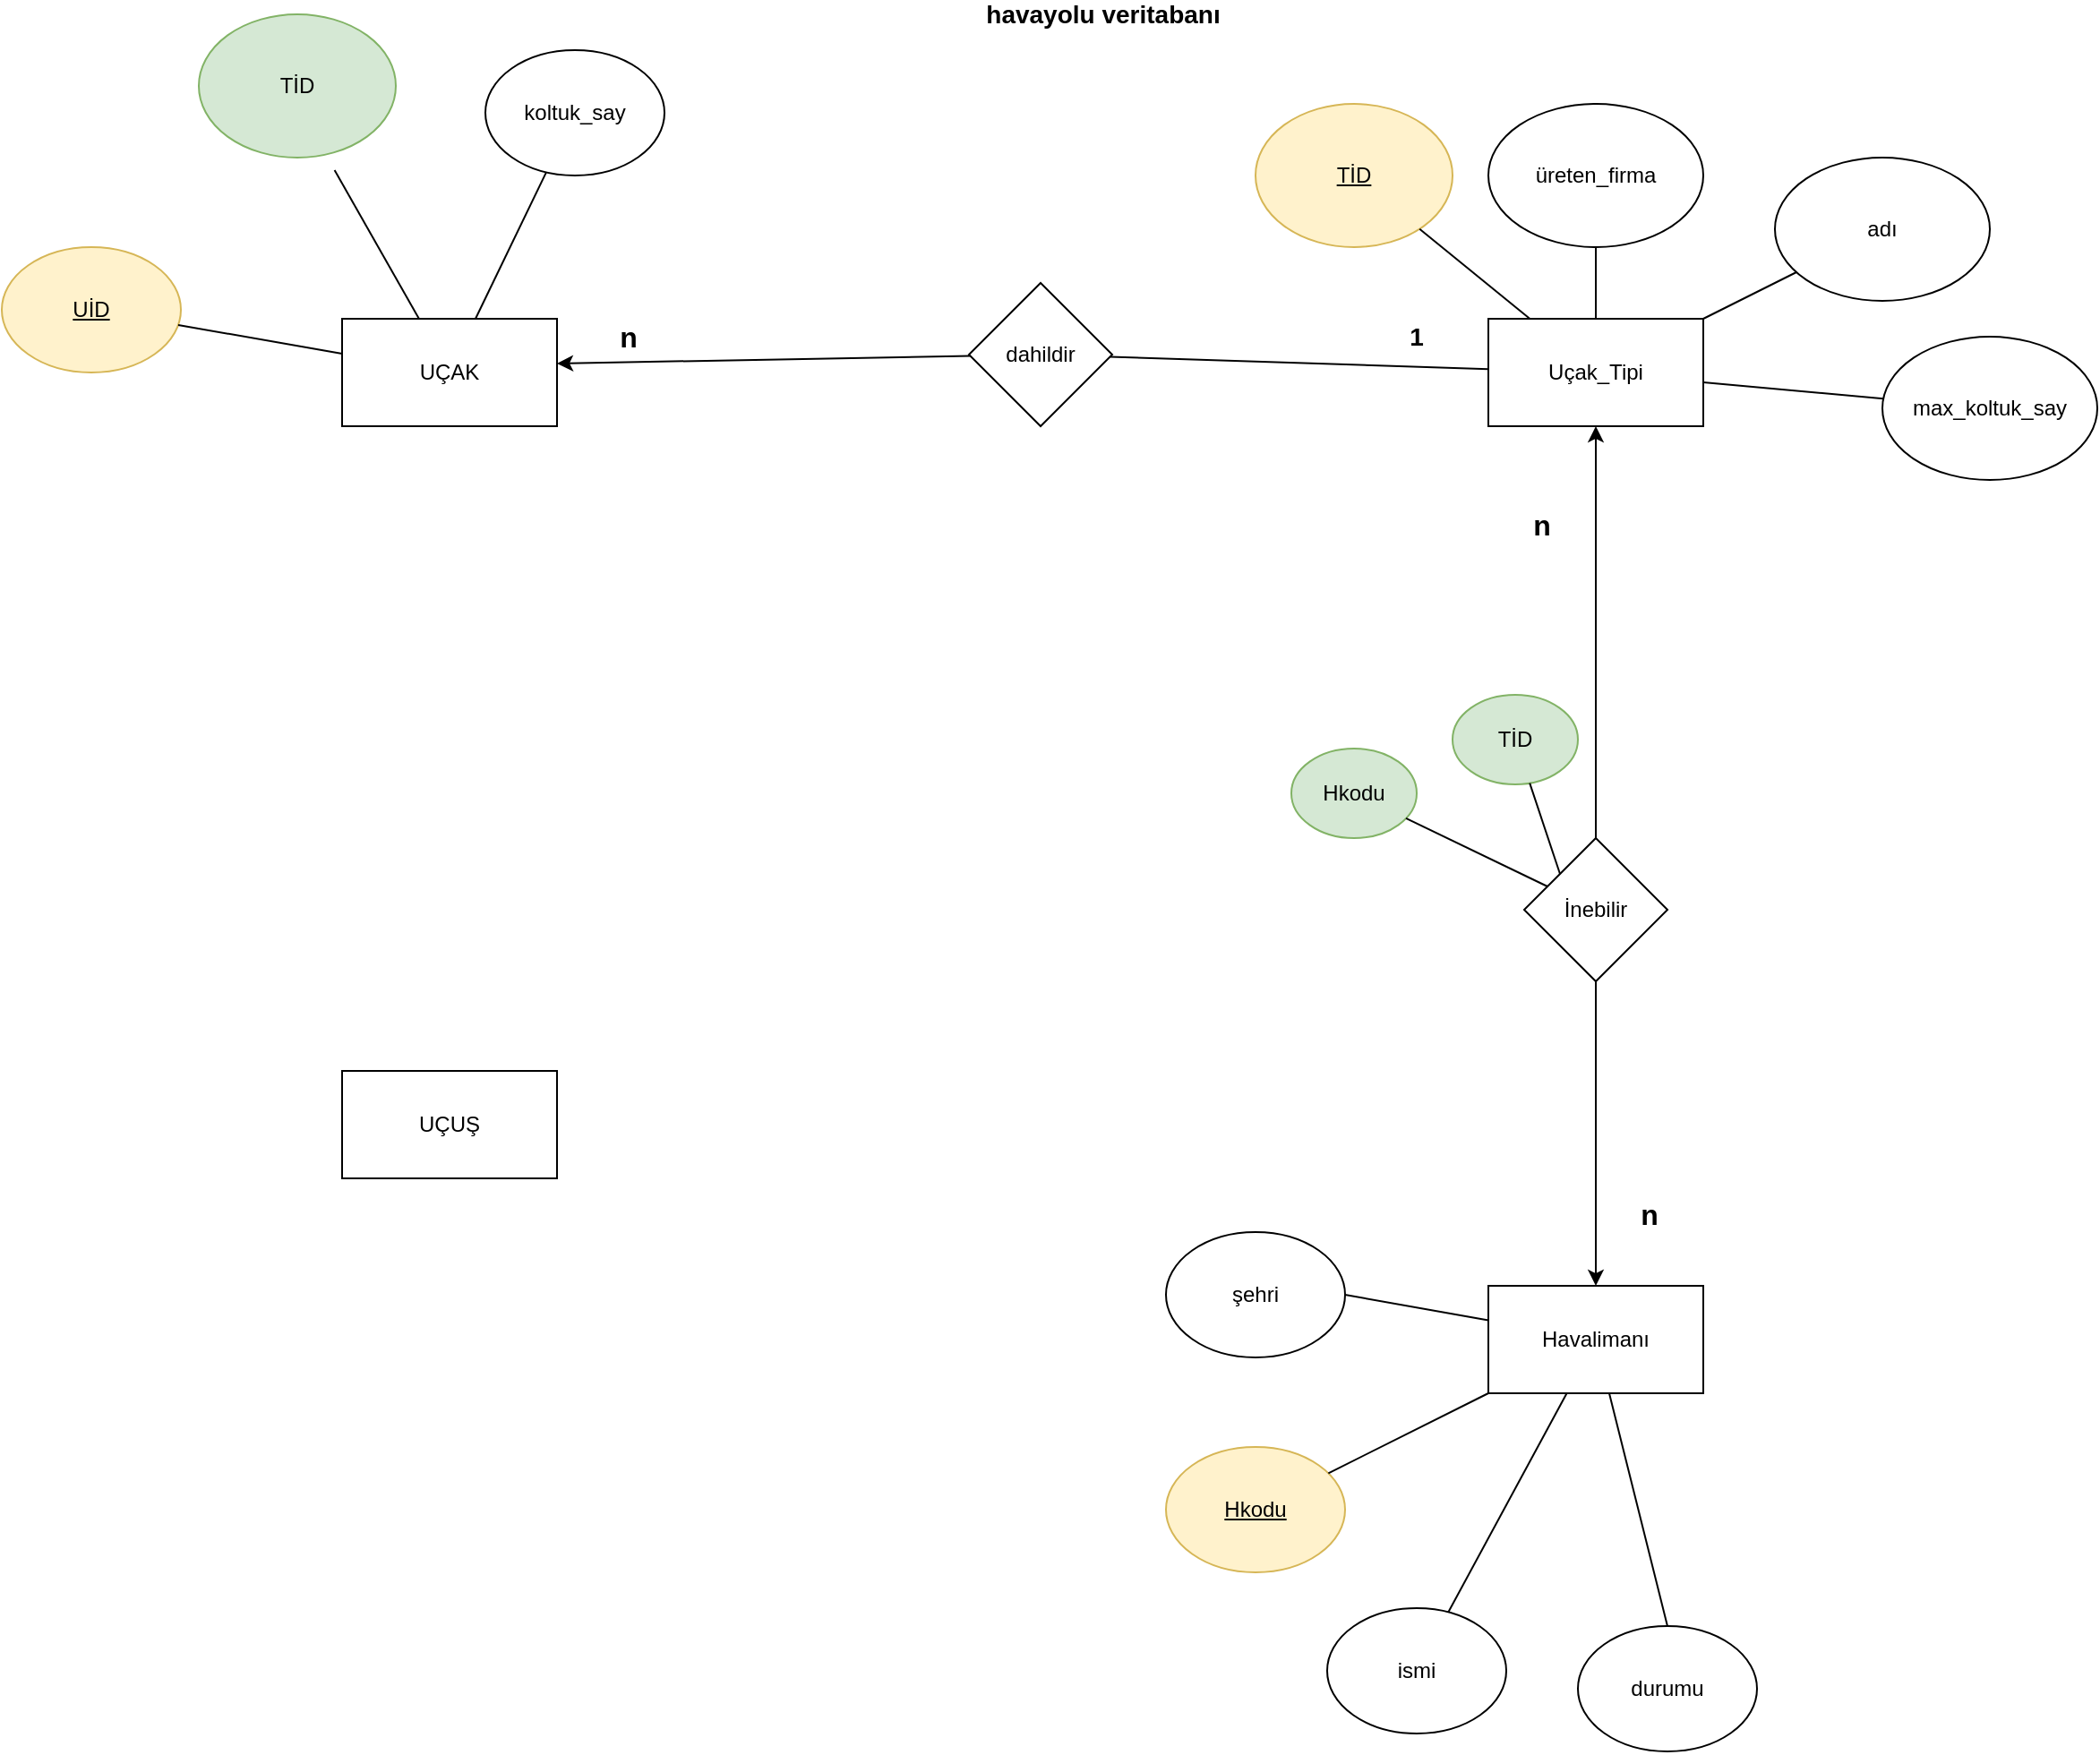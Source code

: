 <mxfile version="13.10.6" type="github">
  <diagram id="0AcadHBNV7i5b8CRMNlO" name="Page-1">
    <mxGraphModel dx="2858" dy="1134" grid="1" gridSize="10" guides="1" tooltips="1" connect="1" arrows="1" fold="1" page="1" pageScale="1" pageWidth="827" pageHeight="1169" math="0" shadow="0">
      <root>
        <mxCell id="0" />
        <mxCell id="1" parent="0" />
        <mxCell id="C1efe_BfkFQgYTXYbbcw-14" value="&lt;font style=&quot;font-size: 14px&quot;&gt;&lt;b&gt;havayolu veritabanı&lt;/b&gt;&lt;/font&gt;" style="text;html=1;strokeColor=none;fillColor=none;align=center;verticalAlign=middle;whiteSpace=wrap;rounded=0;" vertex="1" parent="1">
          <mxGeometry x="-120" y="20" width="230" as="geometry" />
        </mxCell>
        <mxCell id="C1efe_BfkFQgYTXYbbcw-15" value="UÇAK" style="rounded=0;whiteSpace=wrap;html=1;" vertex="1" parent="1">
          <mxGeometry x="-430" y="190" width="120" height="60" as="geometry" />
        </mxCell>
        <mxCell id="C1efe_BfkFQgYTXYbbcw-16" value="&lt;u&gt;UİD&lt;/u&gt;" style="ellipse;whiteSpace=wrap;html=1;fillColor=#fff2cc;strokeColor=#d6b656;" vertex="1" parent="1">
          <mxGeometry x="-620" y="150" width="100" height="70" as="geometry" />
        </mxCell>
        <mxCell id="C1efe_BfkFQgYTXYbbcw-17" value="koltuk_say" style="ellipse;whiteSpace=wrap;html=1;" vertex="1" parent="1">
          <mxGeometry x="-350" y="40" width="100" height="70" as="geometry" />
        </mxCell>
        <mxCell id="C1efe_BfkFQgYTXYbbcw-19" value="" style="endArrow=none;html=1;" edge="1" parent="1" source="C1efe_BfkFQgYTXYbbcw-15" target="C1efe_BfkFQgYTXYbbcw-16">
          <mxGeometry width="50" height="50" relative="1" as="geometry">
            <mxPoint x="-570" y="230" as="sourcePoint" />
            <mxPoint x="-520" y="180" as="targetPoint" />
          </mxGeometry>
        </mxCell>
        <mxCell id="C1efe_BfkFQgYTXYbbcw-20" value="" style="endArrow=none;html=1;" edge="1" parent="1" source="C1efe_BfkFQgYTXYbbcw-15" target="C1efe_BfkFQgYTXYbbcw-17">
          <mxGeometry width="50" height="50" relative="1" as="geometry">
            <mxPoint x="-350" y="190" as="sourcePoint" />
            <mxPoint x="-300" y="140" as="targetPoint" />
          </mxGeometry>
        </mxCell>
        <mxCell id="C1efe_BfkFQgYTXYbbcw-22" value="Uçak_Tipi" style="rounded=0;whiteSpace=wrap;html=1;" vertex="1" parent="1">
          <mxGeometry x="210" y="190" width="120" height="60" as="geometry" />
        </mxCell>
        <mxCell id="C1efe_BfkFQgYTXYbbcw-23" value="adı" style="ellipse;whiteSpace=wrap;html=1;" vertex="1" parent="1">
          <mxGeometry x="370" y="100" width="120" height="80" as="geometry" />
        </mxCell>
        <mxCell id="C1efe_BfkFQgYTXYbbcw-24" value="max_koltuk_say" style="ellipse;whiteSpace=wrap;html=1;" vertex="1" parent="1">
          <mxGeometry x="430" y="200" width="120" height="80" as="geometry" />
        </mxCell>
        <mxCell id="C1efe_BfkFQgYTXYbbcw-25" value="üreten_firma" style="ellipse;whiteSpace=wrap;html=1;" vertex="1" parent="1">
          <mxGeometry x="210" y="70" width="120" height="80" as="geometry" />
        </mxCell>
        <mxCell id="C1efe_BfkFQgYTXYbbcw-26" value="" style="endArrow=none;html=1;" edge="1" parent="1" source="C1efe_BfkFQgYTXYbbcw-22" target="C1efe_BfkFQgYTXYbbcw-25">
          <mxGeometry width="50" height="50" relative="1" as="geometry">
            <mxPoint x="160" y="190" as="sourcePoint" />
            <mxPoint x="210" y="140" as="targetPoint" />
          </mxGeometry>
        </mxCell>
        <mxCell id="C1efe_BfkFQgYTXYbbcw-27" value="" style="endArrow=none;html=1;" edge="1" parent="1" source="C1efe_BfkFQgYTXYbbcw-22" target="C1efe_BfkFQgYTXYbbcw-23">
          <mxGeometry width="50" height="50" relative="1" as="geometry">
            <mxPoint x="320" y="280" as="sourcePoint" />
            <mxPoint x="370" y="230" as="targetPoint" />
          </mxGeometry>
        </mxCell>
        <mxCell id="C1efe_BfkFQgYTXYbbcw-28" value="" style="endArrow=none;html=1;" edge="1" parent="1" source="C1efe_BfkFQgYTXYbbcw-22" target="C1efe_BfkFQgYTXYbbcw-24">
          <mxGeometry width="50" height="50" relative="1" as="geometry">
            <mxPoint x="370" y="310" as="sourcePoint" />
            <mxPoint x="420" y="260" as="targetPoint" />
          </mxGeometry>
        </mxCell>
        <mxCell id="C1efe_BfkFQgYTXYbbcw-29" value="Havalimanı" style="rounded=0;whiteSpace=wrap;html=1;" vertex="1" parent="1">
          <mxGeometry x="210" y="730" width="120" height="60" as="geometry" />
        </mxCell>
        <mxCell id="C1efe_BfkFQgYTXYbbcw-30" value="&lt;u&gt;Hkodu&lt;/u&gt;" style="ellipse;whiteSpace=wrap;html=1;fillColor=#fff2cc;strokeColor=#d6b656;" vertex="1" parent="1">
          <mxGeometry x="30" y="820" width="100" height="70" as="geometry" />
        </mxCell>
        <mxCell id="C1efe_BfkFQgYTXYbbcw-31" value="ismi" style="ellipse;whiteSpace=wrap;html=1;" vertex="1" parent="1">
          <mxGeometry x="120" y="910" width="100" height="70" as="geometry" />
        </mxCell>
        <mxCell id="C1efe_BfkFQgYTXYbbcw-32" value="şehri" style="ellipse;whiteSpace=wrap;html=1;" vertex="1" parent="1">
          <mxGeometry x="30" y="700" width="100" height="70" as="geometry" />
        </mxCell>
        <mxCell id="C1efe_BfkFQgYTXYbbcw-33" value="durumu" style="ellipse;whiteSpace=wrap;html=1;" vertex="1" parent="1">
          <mxGeometry x="260" y="920" width="100" height="70" as="geometry" />
        </mxCell>
        <mxCell id="C1efe_BfkFQgYTXYbbcw-34" value="" style="endArrow=none;html=1;exitX=0.5;exitY=0;exitDx=0;exitDy=0;" edge="1" parent="1" source="C1efe_BfkFQgYTXYbbcw-33" target="C1efe_BfkFQgYTXYbbcw-29">
          <mxGeometry width="50" height="50" relative="1" as="geometry">
            <mxPoint x="311.308" y="920.533" as="sourcePoint" />
            <mxPoint x="660" y="610" as="targetPoint" />
          </mxGeometry>
        </mxCell>
        <mxCell id="C1efe_BfkFQgYTXYbbcw-35" value="" style="endArrow=none;html=1;" edge="1" parent="1" source="C1efe_BfkFQgYTXYbbcw-31" target="C1efe_BfkFQgYTXYbbcw-29">
          <mxGeometry width="50" height="50" relative="1" as="geometry">
            <mxPoint x="188.649" y="902.526" as="sourcePoint" />
            <mxPoint x="660" y="610" as="targetPoint" />
          </mxGeometry>
        </mxCell>
        <mxCell id="C1efe_BfkFQgYTXYbbcw-36" value="" style="endArrow=none;html=1;" edge="1" parent="1" source="C1efe_BfkFQgYTXYbbcw-30" target="C1efe_BfkFQgYTXYbbcw-29">
          <mxGeometry width="50" height="50" relative="1" as="geometry">
            <mxPoint x="145" y="840" as="sourcePoint" />
            <mxPoint x="195" y="790" as="targetPoint" />
          </mxGeometry>
        </mxCell>
        <mxCell id="C1efe_BfkFQgYTXYbbcw-37" value="" style="endArrow=none;html=1;exitX=1;exitY=0.5;exitDx=0;exitDy=0;" edge="1" parent="1" source="C1efe_BfkFQgYTXYbbcw-32" target="C1efe_BfkFQgYTXYbbcw-29">
          <mxGeometry width="50" height="50" relative="1" as="geometry">
            <mxPoint x="130" y="810" as="sourcePoint" />
            <mxPoint x="180" y="760" as="targetPoint" />
          </mxGeometry>
        </mxCell>
        <mxCell id="C1efe_BfkFQgYTXYbbcw-38" value="dahildir" style="rhombus;whiteSpace=wrap;html=1;" vertex="1" parent="1">
          <mxGeometry x="-80" y="170" width="80" height="80" as="geometry" />
        </mxCell>
        <mxCell id="C1efe_BfkFQgYTXYbbcw-40" value="&lt;u&gt;TİD&lt;/u&gt;" style="ellipse;whiteSpace=wrap;html=1;fillColor=#fff2cc;strokeColor=#d6b656;" vertex="1" parent="1">
          <mxGeometry x="80" y="70" width="110" height="80" as="geometry" />
        </mxCell>
        <mxCell id="C1efe_BfkFQgYTXYbbcw-41" value="" style="endArrow=none;html=1;" edge="1" parent="1" source="C1efe_BfkFQgYTXYbbcw-22" target="C1efe_BfkFQgYTXYbbcw-40">
          <mxGeometry width="50" height="50" relative="1" as="geometry">
            <mxPoint x="70" y="390" as="sourcePoint" />
            <mxPoint x="120" y="340" as="targetPoint" />
          </mxGeometry>
        </mxCell>
        <mxCell id="C1efe_BfkFQgYTXYbbcw-42" value="" style="endArrow=classic;html=1;" edge="1" parent="1" source="C1efe_BfkFQgYTXYbbcw-38">
          <mxGeometry width="50" height="50" relative="1" as="geometry">
            <mxPoint x="-360" y="265" as="sourcePoint" />
            <mxPoint x="-310" y="215" as="targetPoint" />
          </mxGeometry>
        </mxCell>
        <mxCell id="C1efe_BfkFQgYTXYbbcw-43" value="" style="endArrow=none;html=1;" edge="1" parent="1" source="C1efe_BfkFQgYTXYbbcw-22" target="C1efe_BfkFQgYTXYbbcw-38">
          <mxGeometry width="50" height="50" relative="1" as="geometry">
            <mxPoint x="-170" y="340" as="sourcePoint" />
            <mxPoint x="-90" y="330" as="targetPoint" />
            <Array as="points" />
          </mxGeometry>
        </mxCell>
        <mxCell id="C1efe_BfkFQgYTXYbbcw-44" value="TİD" style="ellipse;whiteSpace=wrap;html=1;fillColor=#d5e8d4;strokeColor=#82b366;" vertex="1" parent="1">
          <mxGeometry x="-510" y="20" width="110" height="80" as="geometry" />
        </mxCell>
        <mxCell id="C1efe_BfkFQgYTXYbbcw-45" value="" style="endArrow=none;html=1;" edge="1" parent="1" source="C1efe_BfkFQgYTXYbbcw-15">
          <mxGeometry width="50" height="50" relative="1" as="geometry">
            <mxPoint x="-40" y="390" as="sourcePoint" />
            <mxPoint x="-434.194" y="107.027" as="targetPoint" />
          </mxGeometry>
        </mxCell>
        <mxCell id="C1efe_BfkFQgYTXYbbcw-46" value="&lt;font style=&quot;font-size: 16px&quot;&gt;&lt;b&gt;n&lt;/b&gt;&lt;/font&gt;" style="text;html=1;strokeColor=none;fillColor=none;align=center;verticalAlign=middle;whiteSpace=wrap;rounded=0;" vertex="1" parent="1">
          <mxGeometry x="-290" y="190" width="40" height="20" as="geometry" />
        </mxCell>
        <mxCell id="C1efe_BfkFQgYTXYbbcw-47" value="&lt;b&gt;&lt;font style=&quot;font-size: 14px&quot;&gt;1&lt;/font&gt;&lt;/b&gt;" style="text;html=1;strokeColor=none;fillColor=none;align=center;verticalAlign=middle;whiteSpace=wrap;rounded=0;" vertex="1" parent="1">
          <mxGeometry x="150" y="190" width="40" height="20" as="geometry" />
        </mxCell>
        <mxCell id="C1efe_BfkFQgYTXYbbcw-49" value="UÇUŞ" style="rounded=0;whiteSpace=wrap;html=1;" vertex="1" parent="1">
          <mxGeometry x="-430" y="610" width="120" height="60" as="geometry" />
        </mxCell>
        <mxCell id="C1efe_BfkFQgYTXYbbcw-54" value="İnebilir" style="rhombus;whiteSpace=wrap;html=1;" vertex="1" parent="1">
          <mxGeometry x="230" y="480" width="80" height="80" as="geometry" />
        </mxCell>
        <mxCell id="C1efe_BfkFQgYTXYbbcw-56" value="" style="endArrow=classic;html=1;" edge="1" parent="1" source="C1efe_BfkFQgYTXYbbcw-54" target="C1efe_BfkFQgYTXYbbcw-22">
          <mxGeometry width="50" height="50" relative="1" as="geometry">
            <mxPoint x="-40" y="380" as="sourcePoint" />
            <mxPoint x="10" y="330" as="targetPoint" />
          </mxGeometry>
        </mxCell>
        <mxCell id="C1efe_BfkFQgYTXYbbcw-57" value="" style="endArrow=classic;html=1;" edge="1" parent="1" source="C1efe_BfkFQgYTXYbbcw-54" target="C1efe_BfkFQgYTXYbbcw-29">
          <mxGeometry width="50" height="50" relative="1" as="geometry">
            <mxPoint x="240" y="470" as="sourcePoint" />
            <mxPoint x="290" y="420" as="targetPoint" />
          </mxGeometry>
        </mxCell>
        <mxCell id="C1efe_BfkFQgYTXYbbcw-58" value="TİD" style="ellipse;whiteSpace=wrap;html=1;fillColor=#d5e8d4;strokeColor=#82b366;" vertex="1" parent="1">
          <mxGeometry x="190" y="400" width="70" height="50" as="geometry" />
        </mxCell>
        <mxCell id="C1efe_BfkFQgYTXYbbcw-59" value="Hkodu" style="ellipse;whiteSpace=wrap;html=1;fillColor=#d5e8d4;strokeColor=#82b366;" vertex="1" parent="1">
          <mxGeometry x="100" y="430" width="70" height="50" as="geometry" />
        </mxCell>
        <mxCell id="C1efe_BfkFQgYTXYbbcw-60" value="" style="endArrow=none;html=1;" edge="1" parent="1" source="C1efe_BfkFQgYTXYbbcw-59" target="C1efe_BfkFQgYTXYbbcw-54">
          <mxGeometry width="50" height="50" relative="1" as="geometry">
            <mxPoint x="240" y="470" as="sourcePoint" />
            <mxPoint x="290" y="420" as="targetPoint" />
          </mxGeometry>
        </mxCell>
        <mxCell id="C1efe_BfkFQgYTXYbbcw-61" value="" style="endArrow=none;html=1;exitX=0;exitY=0;exitDx=0;exitDy=0;" edge="1" parent="1" source="C1efe_BfkFQgYTXYbbcw-54" target="C1efe_BfkFQgYTXYbbcw-58">
          <mxGeometry width="50" height="50" relative="1" as="geometry">
            <mxPoint x="240" y="470" as="sourcePoint" />
            <mxPoint x="290" y="420" as="targetPoint" />
          </mxGeometry>
        </mxCell>
        <mxCell id="C1efe_BfkFQgYTXYbbcw-62" value="&lt;font style=&quot;font-size: 16px&quot;&gt;&lt;b&gt;n&lt;/b&gt;&lt;/font&gt;" style="text;html=1;strokeColor=none;fillColor=none;align=center;verticalAlign=middle;whiteSpace=wrap;rounded=0;" vertex="1" parent="1">
          <mxGeometry x="280" y="680" width="40" height="20" as="geometry" />
        </mxCell>
        <mxCell id="C1efe_BfkFQgYTXYbbcw-63" value="&lt;font style=&quot;font-size: 16px&quot;&gt;&lt;b&gt;n&lt;/b&gt;&lt;/font&gt;" style="text;html=1;strokeColor=none;fillColor=none;align=center;verticalAlign=middle;whiteSpace=wrap;rounded=0;" vertex="1" parent="1">
          <mxGeometry x="220" y="290" width="40" height="30" as="geometry" />
        </mxCell>
      </root>
    </mxGraphModel>
  </diagram>
</mxfile>
